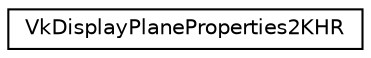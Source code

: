 digraph "Graphical Class Hierarchy"
{
 // LATEX_PDF_SIZE
  edge [fontname="Helvetica",fontsize="10",labelfontname="Helvetica",labelfontsize="10"];
  node [fontname="Helvetica",fontsize="10",shape=record];
  rankdir="LR";
  Node0 [label="VkDisplayPlaneProperties2KHR",height=0.2,width=0.4,color="black", fillcolor="white", style="filled",URL="$dc/da7/structVkDisplayPlaneProperties2KHR.html",tooltip=" "];
}
